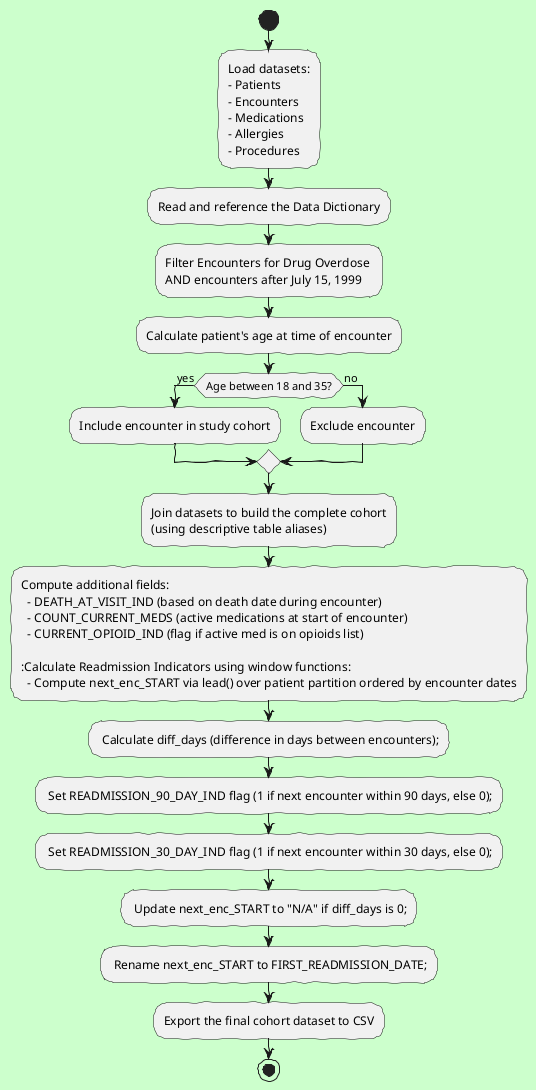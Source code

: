 @startuml
skinparam backgroundColor #ccffcc
skinparam handwritten true

start

:Load datasets: 
- Patients
- Encounters
- Medications
- Allergies
- Procedures;

:Read and reference the Data Dictionary;

:Filter Encounters for Drug Overdose \nAND encounters after July 15, 1999;
:Calculate patient's age at time of encounter;
if (Age between 18 and 35?) then (yes)
  :Include encounter in study cohort;
else (no)
  :Exclude encounter;
endif

:Join datasets to build the complete cohort\n(using descriptive table aliases);
:Compute additional fields:
  - DEATH_AT_VISIT_IND (based on death date during encounter)
  - COUNT_CURRENT_MEDS (active medications at start of encounter)
  - CURRENT_OPIOID_IND (flag if active med is on opioids list)
  
:Calculate Readmission Indicators using window functions:
  - Compute next_enc_START via lead() over patient partition ordered by encounter dates;
  - Calculate diff_days (difference in days between encounters);
  - Set READMISSION_90_DAY_IND flag (1 if next encounter within 90 days, else 0);
  - Set READMISSION_30_DAY_IND flag (1 if next encounter within 30 days, else 0);
  - Update next_enc_START to "N/A" if diff_days is 0;
  - Rename next_enc_START to FIRST_READMISSION_DATE;

:Export the final cohort dataset to CSV;

stop
@enduml
